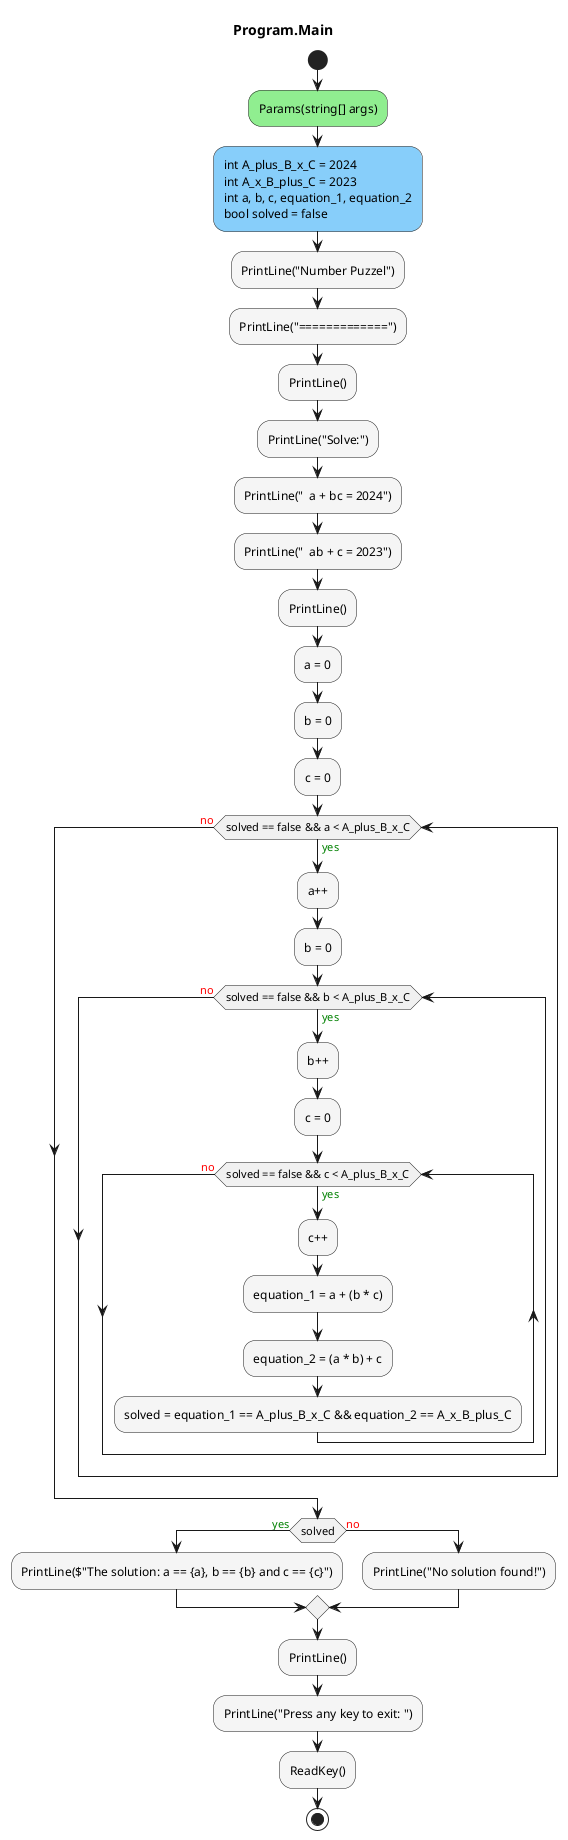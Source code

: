 @startuml Program.Main
title Program.Main
start
#LightGreen:Params(string[] args);
#LightSkyBlue:int A_plus_B_x_C = 2024\nint A_x_B_plus_C = 2023\nint a, b, c, equation_1, equation_2\nbool solved = false;
#WhiteSmoke:PrintLine("Number Puzzel");
#WhiteSmoke:PrintLine("=============");
#WhiteSmoke:PrintLine();
#WhiteSmoke:PrintLine("Solve:");
#WhiteSmoke:PrintLine("  a + bc = 2024");
#WhiteSmoke:PrintLine("  ab + c = 2023");
#WhiteSmoke:PrintLine();
#WhiteSmoke:a = 0;
#WhiteSmoke:b = 0;
#WhiteSmoke:c = 0;
while (solved == false && a < A_plus_B_x_C) is (<color:green>yes)
        #WhiteSmoke:a++;
        #WhiteSmoke:b = 0;
        while (solved == false && b < A_plus_B_x_C) is (<color:green>yes)
                #WhiteSmoke:b++;
                #WhiteSmoke:c = 0;
                while (solved == false && c < A_plus_B_x_C) is (<color:green>yes)
                        #WhiteSmoke:c++;
                        #WhiteSmoke:equation_1 = a + (b * c);
                        #WhiteSmoke:equation_2 = (a * b) + c;
                        #WhiteSmoke:solved = equation_1 == A_plus_B_x_C && equation_2 == A_x_B_plus_C;
                endwhile (<color:red>no)
        endwhile (<color:red>no)
endwhile (<color:red>no)
if (solved) then (<color:green>yes)
        #WhiteSmoke:PrintLine($"The solution: a == {a}, b == {b} and c == {c}");
    else (<color:red>no)
            #WhiteSmoke:PrintLine("No solution found!");
endif
#WhiteSmoke:PrintLine();
#WhiteSmoke:PrintLine("Press any key to exit: ");
#WhiteSmoke:ReadKey();
stop
@enduml
